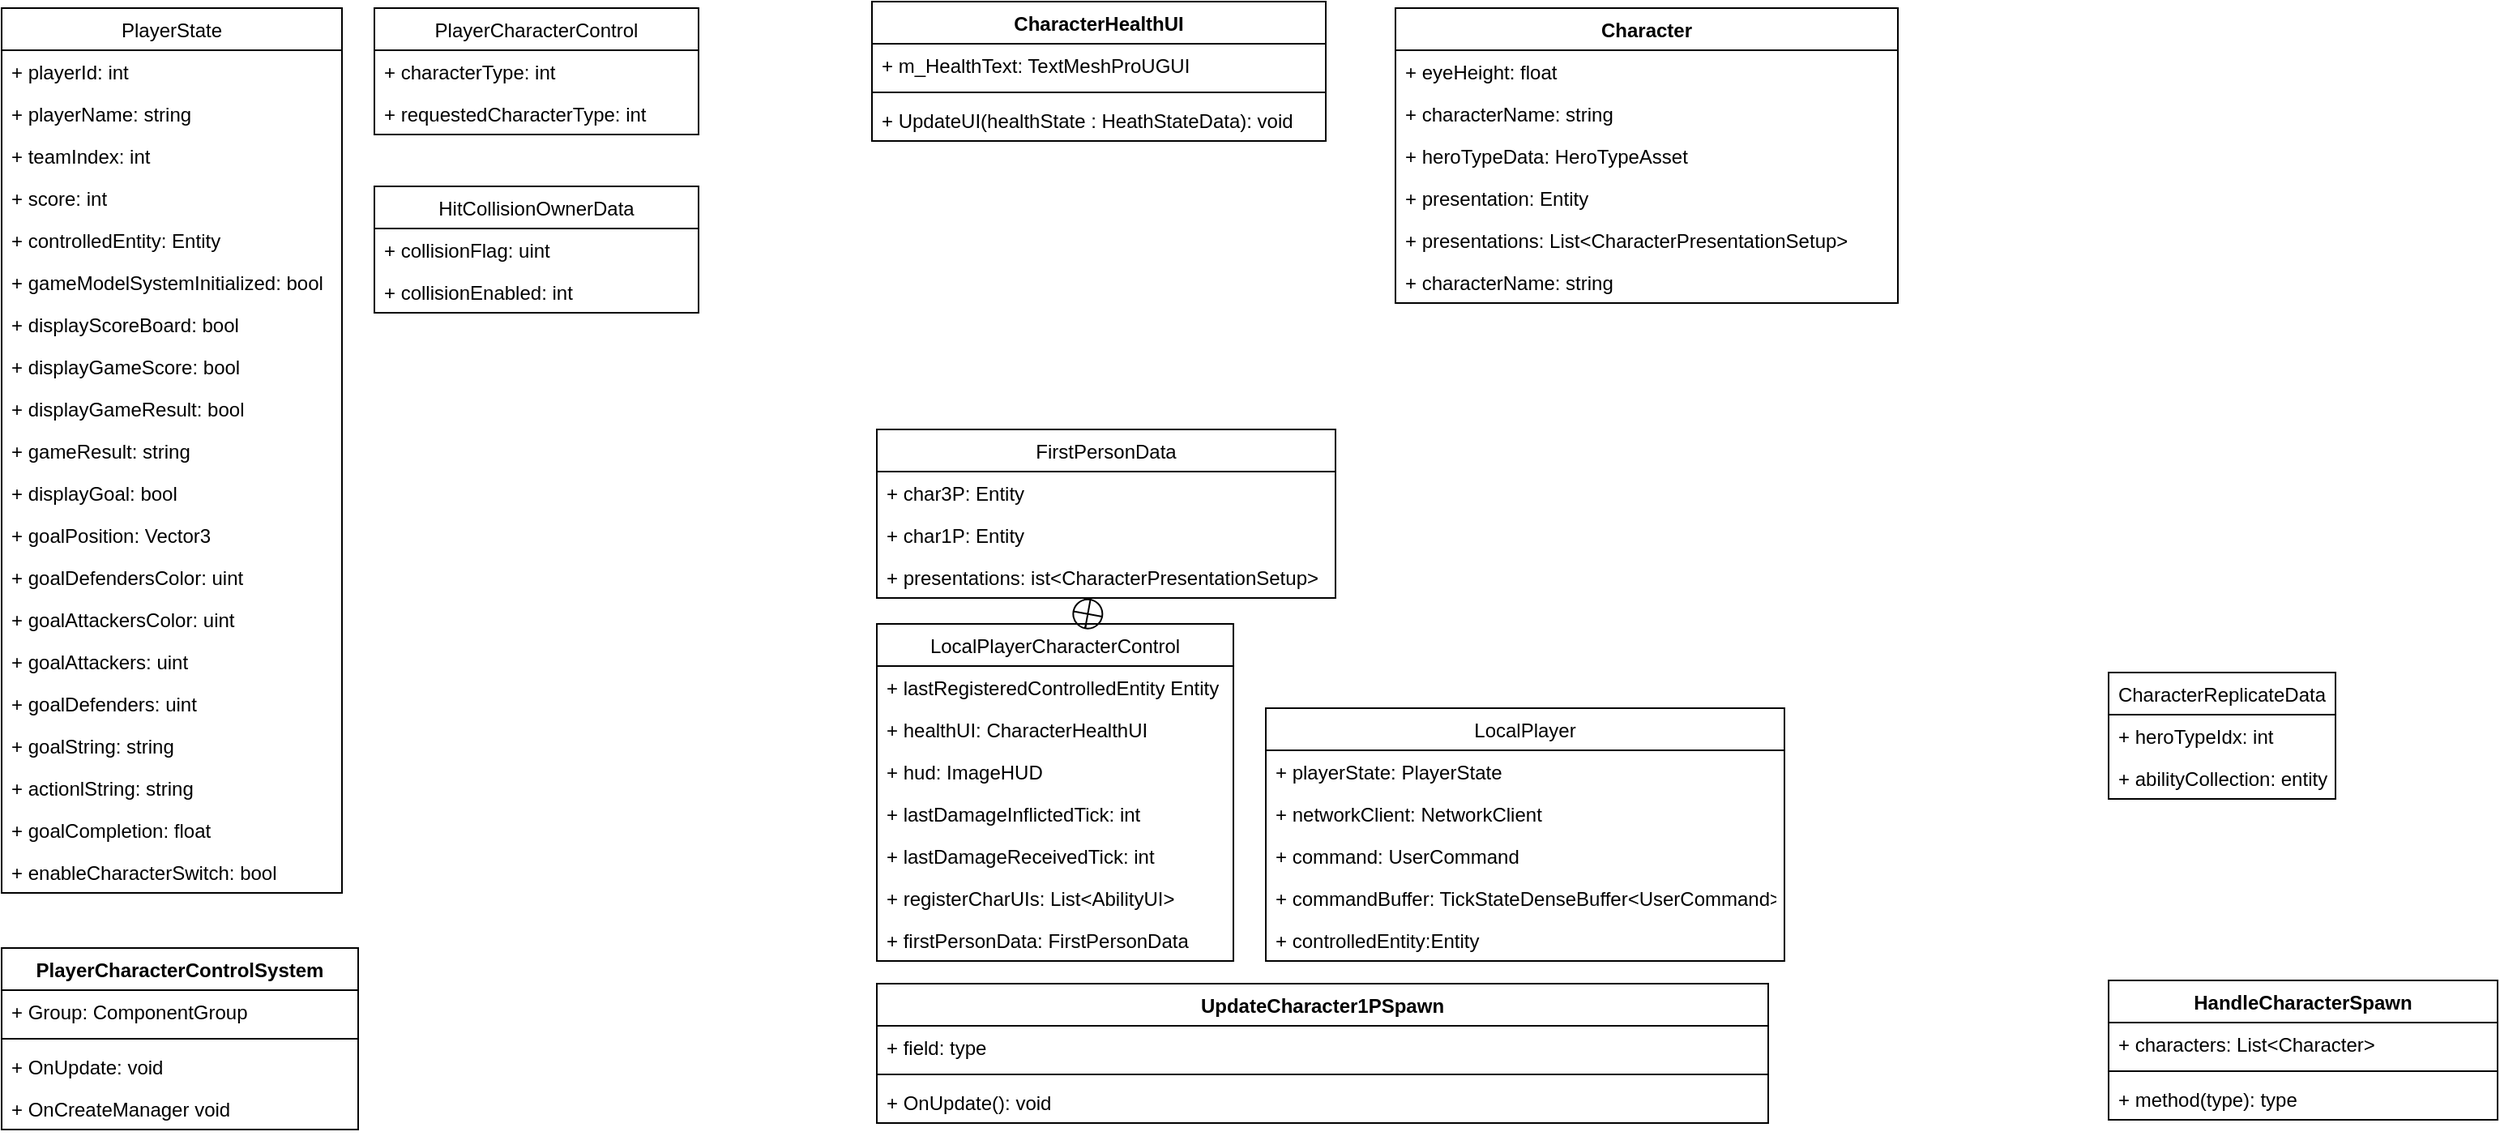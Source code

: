 <mxfile version="14.9.0" type="github">
  <diagram id="ZgwZ0shpW7y96EK6JcSE" name="Page-1">
    <mxGraphModel dx="1298" dy="1957" grid="1" gridSize="10" guides="1" tooltips="1" connect="1" arrows="1" fold="1" page="1" pageScale="1" pageWidth="827" pageHeight="1169" math="0" shadow="0">
      <root>
        <mxCell id="0" />
        <mxCell id="1" parent="0" />
        <mxCell id="YwsoUjTJJ9EDIz098vbR-1" value="PlayerCharacterControlSystem&#xa;" style="swimlane;fontStyle=1;align=center;verticalAlign=top;childLayout=stackLayout;horizontal=1;startSize=26;horizontalStack=0;resizeParent=1;resizeParentMax=0;resizeLast=0;collapsible=1;marginBottom=0;" parent="1" vertex="1">
          <mxGeometry x="10" y="520" width="220" height="112" as="geometry" />
        </mxCell>
        <mxCell id="YwsoUjTJJ9EDIz098vbR-2" value="+ Group: ComponentGroup" style="text;strokeColor=none;fillColor=none;align=left;verticalAlign=top;spacingLeft=4;spacingRight=4;overflow=hidden;rotatable=0;points=[[0,0.5],[1,0.5]];portConstraint=eastwest;" parent="YwsoUjTJJ9EDIz098vbR-1" vertex="1">
          <mxGeometry y="26" width="220" height="26" as="geometry" />
        </mxCell>
        <mxCell id="YwsoUjTJJ9EDIz098vbR-3" value="" style="line;strokeWidth=1;fillColor=none;align=left;verticalAlign=middle;spacingTop=-1;spacingLeft=3;spacingRight=3;rotatable=0;labelPosition=right;points=[];portConstraint=eastwest;" parent="YwsoUjTJJ9EDIz098vbR-1" vertex="1">
          <mxGeometry y="52" width="220" height="8" as="geometry" />
        </mxCell>
        <mxCell id="YwsoUjTJJ9EDIz098vbR-4" value="+ OnUpdate: void" style="text;strokeColor=none;fillColor=none;align=left;verticalAlign=top;spacingLeft=4;spacingRight=4;overflow=hidden;rotatable=0;points=[[0,0.5],[1,0.5]];portConstraint=eastwest;" parent="YwsoUjTJJ9EDIz098vbR-1" vertex="1">
          <mxGeometry y="60" width="220" height="26" as="geometry" />
        </mxCell>
        <mxCell id="xQAPyX6cDgKDkf4q8Rif-4" value="+ OnCreateManager void" style="text;strokeColor=none;fillColor=none;align=left;verticalAlign=top;spacingLeft=4;spacingRight=4;overflow=hidden;rotatable=0;points=[[0,0.5],[1,0.5]];portConstraint=eastwest;" parent="YwsoUjTJJ9EDIz098vbR-1" vertex="1">
          <mxGeometry y="86" width="220" height="26" as="geometry" />
        </mxCell>
        <mxCell id="YwsoUjTJJ9EDIz098vbR-5" value="PlayerCharacterControl" style="swimlane;fontStyle=0;childLayout=stackLayout;horizontal=1;startSize=26;fillColor=none;horizontalStack=0;resizeParent=1;resizeParentMax=0;resizeLast=0;collapsible=1;marginBottom=0;" parent="1" vertex="1">
          <mxGeometry x="240" y="-60" width="200" height="78" as="geometry" />
        </mxCell>
        <mxCell id="YwsoUjTJJ9EDIz098vbR-6" value="+ characterType: int" style="text;strokeColor=none;fillColor=none;align=left;verticalAlign=top;spacingLeft=4;spacingRight=4;overflow=hidden;rotatable=0;points=[[0,0.5],[1,0.5]];portConstraint=eastwest;" parent="YwsoUjTJJ9EDIz098vbR-5" vertex="1">
          <mxGeometry y="26" width="200" height="26" as="geometry" />
        </mxCell>
        <mxCell id="YwsoUjTJJ9EDIz098vbR-7" value="+ requestedCharacterType: int" style="text;strokeColor=none;fillColor=none;align=left;verticalAlign=top;spacingLeft=4;spacingRight=4;overflow=hidden;rotatable=0;points=[[0,0.5],[1,0.5]];portConstraint=eastwest;" parent="YwsoUjTJJ9EDIz098vbR-5" vertex="1">
          <mxGeometry y="52" width="200" height="26" as="geometry" />
        </mxCell>
        <mxCell id="YwsoUjTJJ9EDIz098vbR-9" value="PlayerState" style="swimlane;fontStyle=0;childLayout=stackLayout;horizontal=1;startSize=26;fillColor=none;horizontalStack=0;resizeParent=1;resizeParentMax=0;resizeLast=0;collapsible=1;marginBottom=0;" parent="1" vertex="1">
          <mxGeometry x="10" y="-60" width="210" height="546" as="geometry">
            <mxRectangle x="-10" y="190" width="90" height="26" as="alternateBounds" />
          </mxGeometry>
        </mxCell>
        <mxCell id="YwsoUjTJJ9EDIz098vbR-10" value="+ playerId: int" style="text;strokeColor=none;fillColor=none;align=left;verticalAlign=top;spacingLeft=4;spacingRight=4;overflow=hidden;rotatable=0;points=[[0,0.5],[1,0.5]];portConstraint=eastwest;" parent="YwsoUjTJJ9EDIz098vbR-9" vertex="1">
          <mxGeometry y="26" width="210" height="26" as="geometry" />
        </mxCell>
        <mxCell id="YwsoUjTJJ9EDIz098vbR-11" value="+ playerName: string" style="text;strokeColor=none;fillColor=none;align=left;verticalAlign=top;spacingLeft=4;spacingRight=4;overflow=hidden;rotatable=0;points=[[0,0.5],[1,0.5]];portConstraint=eastwest;" parent="YwsoUjTJJ9EDIz098vbR-9" vertex="1">
          <mxGeometry y="52" width="210" height="26" as="geometry" />
        </mxCell>
        <mxCell id="YwsoUjTJJ9EDIz098vbR-12" value="+ teamIndex: int" style="text;strokeColor=none;fillColor=none;align=left;verticalAlign=top;spacingLeft=4;spacingRight=4;overflow=hidden;rotatable=0;points=[[0,0.5],[1,0.5]];portConstraint=eastwest;" parent="YwsoUjTJJ9EDIz098vbR-9" vertex="1">
          <mxGeometry y="78" width="210" height="26" as="geometry" />
        </mxCell>
        <mxCell id="YwsoUjTJJ9EDIz098vbR-13" value="+ score: int" style="text;strokeColor=none;fillColor=none;align=left;verticalAlign=top;spacingLeft=4;spacingRight=4;overflow=hidden;rotatable=0;points=[[0,0.5],[1,0.5]];portConstraint=eastwest;" parent="YwsoUjTJJ9EDIz098vbR-9" vertex="1">
          <mxGeometry y="104" width="210" height="26" as="geometry" />
        </mxCell>
        <mxCell id="YwsoUjTJJ9EDIz098vbR-14" value="+ controlledEntity: Entity" style="text;strokeColor=none;fillColor=none;align=left;verticalAlign=top;spacingLeft=4;spacingRight=4;overflow=hidden;rotatable=0;points=[[0,0.5],[1,0.5]];portConstraint=eastwest;" parent="YwsoUjTJJ9EDIz098vbR-9" vertex="1">
          <mxGeometry y="130" width="210" height="26" as="geometry" />
        </mxCell>
        <mxCell id="YwsoUjTJJ9EDIz098vbR-15" value="+ gameModelSystemInitialized: bool" style="text;strokeColor=none;fillColor=none;align=left;verticalAlign=top;spacingLeft=4;spacingRight=4;overflow=hidden;rotatable=0;points=[[0,0.5],[1,0.5]];portConstraint=eastwest;" parent="YwsoUjTJJ9EDIz098vbR-9" vertex="1">
          <mxGeometry y="156" width="210" height="26" as="geometry" />
        </mxCell>
        <mxCell id="YwsoUjTJJ9EDIz098vbR-16" value="+ displayScoreBoard: bool" style="text;strokeColor=none;fillColor=none;align=left;verticalAlign=top;spacingLeft=4;spacingRight=4;overflow=hidden;rotatable=0;points=[[0,0.5],[1,0.5]];portConstraint=eastwest;" parent="YwsoUjTJJ9EDIz098vbR-9" vertex="1">
          <mxGeometry y="182" width="210" height="26" as="geometry" />
        </mxCell>
        <mxCell id="YwsoUjTJJ9EDIz098vbR-25" value="+ displayGameScore: bool" style="text;strokeColor=none;fillColor=none;align=left;verticalAlign=top;spacingLeft=4;spacingRight=4;overflow=hidden;rotatable=0;points=[[0,0.5],[1,0.5]];portConstraint=eastwest;" parent="YwsoUjTJJ9EDIz098vbR-9" vertex="1">
          <mxGeometry y="208" width="210" height="26" as="geometry" />
        </mxCell>
        <mxCell id="YwsoUjTJJ9EDIz098vbR-26" value="+ displayGameResult: bool" style="text;strokeColor=none;fillColor=none;align=left;verticalAlign=top;spacingLeft=4;spacingRight=4;overflow=hidden;rotatable=0;points=[[0,0.5],[1,0.5]];portConstraint=eastwest;" parent="YwsoUjTJJ9EDIz098vbR-9" vertex="1">
          <mxGeometry y="234" width="210" height="26" as="geometry" />
        </mxCell>
        <mxCell id="YwsoUjTJJ9EDIz098vbR-27" value="+ gameResult: string" style="text;strokeColor=none;fillColor=none;align=left;verticalAlign=top;spacingLeft=4;spacingRight=4;overflow=hidden;rotatable=0;points=[[0,0.5],[1,0.5]];portConstraint=eastwest;" parent="YwsoUjTJJ9EDIz098vbR-9" vertex="1">
          <mxGeometry y="260" width="210" height="26" as="geometry" />
        </mxCell>
        <mxCell id="YwsoUjTJJ9EDIz098vbR-28" value="+ displayGoal: bool" style="text;strokeColor=none;fillColor=none;align=left;verticalAlign=top;spacingLeft=4;spacingRight=4;overflow=hidden;rotatable=0;points=[[0,0.5],[1,0.5]];portConstraint=eastwest;" parent="YwsoUjTJJ9EDIz098vbR-9" vertex="1">
          <mxGeometry y="286" width="210" height="26" as="geometry" />
        </mxCell>
        <mxCell id="YwsoUjTJJ9EDIz098vbR-29" value="+ goalPosition: Vector3" style="text;strokeColor=none;fillColor=none;align=left;verticalAlign=top;spacingLeft=4;spacingRight=4;overflow=hidden;rotatable=0;points=[[0,0.5],[1,0.5]];portConstraint=eastwest;" parent="YwsoUjTJJ9EDIz098vbR-9" vertex="1">
          <mxGeometry y="312" width="210" height="26" as="geometry" />
        </mxCell>
        <mxCell id="YwsoUjTJJ9EDIz098vbR-30" value="+ goalDefendersColor: uint" style="text;strokeColor=none;fillColor=none;align=left;verticalAlign=top;spacingLeft=4;spacingRight=4;overflow=hidden;rotatable=0;points=[[0,0.5],[1,0.5]];portConstraint=eastwest;" parent="YwsoUjTJJ9EDIz098vbR-9" vertex="1">
          <mxGeometry y="338" width="210" height="26" as="geometry" />
        </mxCell>
        <mxCell id="YwsoUjTJJ9EDIz098vbR-31" value="+ goalAttackersColor: uint" style="text;strokeColor=none;fillColor=none;align=left;verticalAlign=top;spacingLeft=4;spacingRight=4;overflow=hidden;rotatable=0;points=[[0,0.5],[1,0.5]];portConstraint=eastwest;" parent="YwsoUjTJJ9EDIz098vbR-9" vertex="1">
          <mxGeometry y="364" width="210" height="26" as="geometry" />
        </mxCell>
        <mxCell id="YwsoUjTJJ9EDIz098vbR-32" value="+ goalAttackers: uint" style="text;strokeColor=none;fillColor=none;align=left;verticalAlign=top;spacingLeft=4;spacingRight=4;overflow=hidden;rotatable=0;points=[[0,0.5],[1,0.5]];portConstraint=eastwest;" parent="YwsoUjTJJ9EDIz098vbR-9" vertex="1">
          <mxGeometry y="390" width="210" height="26" as="geometry" />
        </mxCell>
        <mxCell id="YwsoUjTJJ9EDIz098vbR-33" value="+ goalDefenders: uint" style="text;strokeColor=none;fillColor=none;align=left;verticalAlign=top;spacingLeft=4;spacingRight=4;overflow=hidden;rotatable=0;points=[[0,0.5],[1,0.5]];portConstraint=eastwest;" parent="YwsoUjTJJ9EDIz098vbR-9" vertex="1">
          <mxGeometry y="416" width="210" height="26" as="geometry" />
        </mxCell>
        <mxCell id="YwsoUjTJJ9EDIz098vbR-34" value="+ goalString: string" style="text;strokeColor=none;fillColor=none;align=left;verticalAlign=top;spacingLeft=4;spacingRight=4;overflow=hidden;rotatable=0;points=[[0,0.5],[1,0.5]];portConstraint=eastwest;" parent="YwsoUjTJJ9EDIz098vbR-9" vertex="1">
          <mxGeometry y="442" width="210" height="26" as="geometry" />
        </mxCell>
        <mxCell id="YwsoUjTJJ9EDIz098vbR-35" value="+ actionlString: string" style="text;strokeColor=none;fillColor=none;align=left;verticalAlign=top;spacingLeft=4;spacingRight=4;overflow=hidden;rotatable=0;points=[[0,0.5],[1,0.5]];portConstraint=eastwest;" parent="YwsoUjTJJ9EDIz098vbR-9" vertex="1">
          <mxGeometry y="468" width="210" height="26" as="geometry" />
        </mxCell>
        <mxCell id="YwsoUjTJJ9EDIz098vbR-36" value="+ goalCompletion: float" style="text;strokeColor=none;fillColor=none;align=left;verticalAlign=top;spacingLeft=4;spacingRight=4;overflow=hidden;rotatable=0;points=[[0,0.5],[1,0.5]];portConstraint=eastwest;" parent="YwsoUjTJJ9EDIz098vbR-9" vertex="1">
          <mxGeometry y="494" width="210" height="26" as="geometry" />
        </mxCell>
        <mxCell id="YwsoUjTJJ9EDIz098vbR-37" value="+ enableCharacterSwitch: bool" style="text;strokeColor=none;fillColor=none;align=left;verticalAlign=top;spacingLeft=4;spacingRight=4;overflow=hidden;rotatable=0;points=[[0,0.5],[1,0.5]];portConstraint=eastwest;" parent="YwsoUjTJJ9EDIz098vbR-9" vertex="1">
          <mxGeometry y="520" width="210" height="26" as="geometry" />
        </mxCell>
        <mxCell id="xQAPyX6cDgKDkf4q8Rif-1" value="HitCollisionOwnerData" style="swimlane;fontStyle=0;childLayout=stackLayout;horizontal=1;startSize=26;fillColor=none;horizontalStack=0;resizeParent=1;resizeParentMax=0;resizeLast=0;collapsible=1;marginBottom=0;" parent="1" vertex="1">
          <mxGeometry x="240" y="50" width="200" height="78" as="geometry" />
        </mxCell>
        <mxCell id="xQAPyX6cDgKDkf4q8Rif-2" value="+ collisionFlag: uint" style="text;strokeColor=none;fillColor=none;align=left;verticalAlign=top;spacingLeft=4;spacingRight=4;overflow=hidden;rotatable=0;points=[[0,0.5],[1,0.5]];portConstraint=eastwest;" parent="xQAPyX6cDgKDkf4q8Rif-1" vertex="1">
          <mxGeometry y="26" width="200" height="26" as="geometry" />
        </mxCell>
        <mxCell id="xQAPyX6cDgKDkf4q8Rif-3" value="+ collisionEnabled: int" style="text;strokeColor=none;fillColor=none;align=left;verticalAlign=top;spacingLeft=4;spacingRight=4;overflow=hidden;rotatable=0;points=[[0,0.5],[1,0.5]];portConstraint=eastwest;" parent="xQAPyX6cDgKDkf4q8Rif-1" vertex="1">
          <mxGeometry y="52" width="200" height="26" as="geometry" />
        </mxCell>
        <mxCell id="EnSLmsnrf0qdKdnjyVf9-1" value="UpdateCharacter1PSpawn" style="swimlane;fontStyle=1;align=center;verticalAlign=top;childLayout=stackLayout;horizontal=1;startSize=26;horizontalStack=0;resizeParent=1;resizeParentMax=0;resizeLast=0;collapsible=1;marginBottom=0;" parent="1" vertex="1">
          <mxGeometry x="550" y="542" width="550" height="86" as="geometry" />
        </mxCell>
        <mxCell id="EnSLmsnrf0qdKdnjyVf9-2" value="+ field: type" style="text;strokeColor=none;fillColor=none;align=left;verticalAlign=top;spacingLeft=4;spacingRight=4;overflow=hidden;rotatable=0;points=[[0,0.5],[1,0.5]];portConstraint=eastwest;" parent="EnSLmsnrf0qdKdnjyVf9-1" vertex="1">
          <mxGeometry y="26" width="550" height="26" as="geometry" />
        </mxCell>
        <mxCell id="EnSLmsnrf0qdKdnjyVf9-3" value="" style="line;strokeWidth=1;fillColor=none;align=left;verticalAlign=middle;spacingTop=-1;spacingLeft=3;spacingRight=3;rotatable=0;labelPosition=right;points=[];portConstraint=eastwest;" parent="EnSLmsnrf0qdKdnjyVf9-1" vertex="1">
          <mxGeometry y="52" width="550" height="8" as="geometry" />
        </mxCell>
        <mxCell id="EnSLmsnrf0qdKdnjyVf9-4" value="+ OnUpdate(): void" style="text;strokeColor=none;fillColor=none;align=left;verticalAlign=top;spacingLeft=4;spacingRight=4;overflow=hidden;rotatable=0;points=[[0,0.5],[1,0.5]];portConstraint=eastwest;" parent="EnSLmsnrf0qdKdnjyVf9-1" vertex="1">
          <mxGeometry y="60" width="550" height="26" as="geometry" />
        </mxCell>
        <mxCell id="EnSLmsnrf0qdKdnjyVf9-5" value="LocalPlayerCharacterControl" style="swimlane;fontStyle=0;childLayout=stackLayout;horizontal=1;startSize=26;fillColor=none;horizontalStack=0;resizeParent=1;resizeParentMax=0;resizeLast=0;collapsible=1;marginBottom=0;" parent="1" vertex="1">
          <mxGeometry x="550" y="320" width="220" height="208" as="geometry" />
        </mxCell>
        <mxCell id="EnSLmsnrf0qdKdnjyVf9-6" value="+ lastRegisteredControlledEntity Entity" style="text;strokeColor=none;fillColor=none;align=left;verticalAlign=top;spacingLeft=4;spacingRight=4;overflow=hidden;rotatable=0;points=[[0,0.5],[1,0.5]];portConstraint=eastwest;" parent="EnSLmsnrf0qdKdnjyVf9-5" vertex="1">
          <mxGeometry y="26" width="220" height="26" as="geometry" />
        </mxCell>
        <mxCell id="EnSLmsnrf0qdKdnjyVf9-7" value="+ healthUI: CharacterHealthUI" style="text;strokeColor=none;fillColor=none;align=left;verticalAlign=top;spacingLeft=4;spacingRight=4;overflow=hidden;rotatable=0;points=[[0,0.5],[1,0.5]];portConstraint=eastwest;" parent="EnSLmsnrf0qdKdnjyVf9-5" vertex="1">
          <mxGeometry y="52" width="220" height="26" as="geometry" />
        </mxCell>
        <mxCell id="EnSLmsnrf0qdKdnjyVf9-8" value="+ hud: ImageHUD" style="text;strokeColor=none;fillColor=none;align=left;verticalAlign=top;spacingLeft=4;spacingRight=4;overflow=hidden;rotatable=0;points=[[0,0.5],[1,0.5]];portConstraint=eastwest;" parent="EnSLmsnrf0qdKdnjyVf9-5" vertex="1">
          <mxGeometry y="78" width="220" height="26" as="geometry" />
        </mxCell>
        <mxCell id="EnSLmsnrf0qdKdnjyVf9-9" value="+ lastDamageInflictedTick: int" style="text;strokeColor=none;fillColor=none;align=left;verticalAlign=top;spacingLeft=4;spacingRight=4;overflow=hidden;rotatable=0;points=[[0,0.5],[1,0.5]];portConstraint=eastwest;" parent="EnSLmsnrf0qdKdnjyVf9-5" vertex="1">
          <mxGeometry y="104" width="220" height="26" as="geometry" />
        </mxCell>
        <mxCell id="udVq7MIfCVP84r-vdqy7-1" value="+ lastDamageReceivedTick: int" style="text;strokeColor=none;fillColor=none;align=left;verticalAlign=top;spacingLeft=4;spacingRight=4;overflow=hidden;rotatable=0;points=[[0,0.5],[1,0.5]];portConstraint=eastwest;" vertex="1" parent="EnSLmsnrf0qdKdnjyVf9-5">
          <mxGeometry y="130" width="220" height="26" as="geometry" />
        </mxCell>
        <mxCell id="udVq7MIfCVP84r-vdqy7-2" value="+ registerCharUIs: List&lt;AbilityUI&gt;" style="text;strokeColor=none;fillColor=none;align=left;verticalAlign=top;spacingLeft=4;spacingRight=4;overflow=hidden;rotatable=0;points=[[0,0.5],[1,0.5]];portConstraint=eastwest;" vertex="1" parent="EnSLmsnrf0qdKdnjyVf9-5">
          <mxGeometry y="156" width="220" height="26" as="geometry" />
        </mxCell>
        <mxCell id="udVq7MIfCVP84r-vdqy7-8" value="+ firstPersonData: FirstPersonData" style="text;strokeColor=none;fillColor=none;align=left;verticalAlign=top;spacingLeft=4;spacingRight=4;overflow=hidden;rotatable=0;points=[[0,0.5],[1,0.5]];portConstraint=eastwest;" vertex="1" parent="EnSLmsnrf0qdKdnjyVf9-5">
          <mxGeometry y="182" width="220" height="26" as="geometry" />
        </mxCell>
        <mxCell id="udVq7MIfCVP84r-vdqy7-3" value="FirstPersonData" style="swimlane;fontStyle=0;childLayout=stackLayout;horizontal=1;startSize=26;fillColor=none;horizontalStack=0;resizeParent=1;resizeParentMax=0;resizeLast=0;collapsible=1;marginBottom=0;" vertex="1" parent="1">
          <mxGeometry x="550" y="200" width="283" height="104" as="geometry" />
        </mxCell>
        <mxCell id="udVq7MIfCVP84r-vdqy7-4" value="+ char3P: Entity" style="text;strokeColor=none;fillColor=none;align=left;verticalAlign=top;spacingLeft=4;spacingRight=4;overflow=hidden;rotatable=0;points=[[0,0.5],[1,0.5]];portConstraint=eastwest;" vertex="1" parent="udVq7MIfCVP84r-vdqy7-3">
          <mxGeometry y="26" width="283" height="26" as="geometry" />
        </mxCell>
        <mxCell id="udVq7MIfCVP84r-vdqy7-5" value="+ char1P: Entity" style="text;strokeColor=none;fillColor=none;align=left;verticalAlign=top;spacingLeft=4;spacingRight=4;overflow=hidden;rotatable=0;points=[[0,0.5],[1,0.5]];portConstraint=eastwest;" vertex="1" parent="udVq7MIfCVP84r-vdqy7-3">
          <mxGeometry y="52" width="283" height="26" as="geometry" />
        </mxCell>
        <mxCell id="udVq7MIfCVP84r-vdqy7-6" value="+ presentations: ist&lt;CharacterPresentationSetup&gt;" style="text;strokeColor=none;fillColor=none;align=left;verticalAlign=top;spacingLeft=4;spacingRight=4;overflow=hidden;rotatable=0;points=[[0,0.5],[1,0.5]];portConstraint=eastwest;" vertex="1" parent="udVq7MIfCVP84r-vdqy7-3">
          <mxGeometry y="78" width="283" height="26" as="geometry" />
        </mxCell>
        <mxCell id="udVq7MIfCVP84r-vdqy7-7" value="" style="endArrow=circlePlus;startArrow=none;endFill=0;startFill=0;endSize=8;html=1;labelBackgroundColor=none;" edge="1" parent="1" source="EnSLmsnrf0qdKdnjyVf9-5" target="udVq7MIfCVP84r-vdqy7-3">
          <mxGeometry width="160" relative="1" as="geometry">
            <mxPoint x="330" y="400" as="sourcePoint" />
            <mxPoint x="490" y="400" as="targetPoint" />
          </mxGeometry>
        </mxCell>
        <mxCell id="udVq7MIfCVP84r-vdqy7-9" value="CharacterHealthUI" style="swimlane;fontStyle=1;align=center;verticalAlign=top;childLayout=stackLayout;horizontal=1;startSize=26;horizontalStack=0;resizeParent=1;resizeParentMax=0;resizeLast=0;collapsible=1;marginBottom=0;" vertex="1" parent="1">
          <mxGeometry x="547" y="-64" width="280" height="86" as="geometry" />
        </mxCell>
        <mxCell id="udVq7MIfCVP84r-vdqy7-10" value="+ m_HealthText: TextMeshProUGUI" style="text;strokeColor=none;fillColor=none;align=left;verticalAlign=top;spacingLeft=4;spacingRight=4;overflow=hidden;rotatable=0;points=[[0,0.5],[1,0.5]];portConstraint=eastwest;" vertex="1" parent="udVq7MIfCVP84r-vdqy7-9">
          <mxGeometry y="26" width="280" height="26" as="geometry" />
        </mxCell>
        <mxCell id="udVq7MIfCVP84r-vdqy7-11" value="" style="line;strokeWidth=1;fillColor=none;align=left;verticalAlign=middle;spacingTop=-1;spacingLeft=3;spacingRight=3;rotatable=0;labelPosition=right;points=[];portConstraint=eastwest;" vertex="1" parent="udVq7MIfCVP84r-vdqy7-9">
          <mxGeometry y="52" width="280" height="8" as="geometry" />
        </mxCell>
        <mxCell id="udVq7MIfCVP84r-vdqy7-12" value="+ UpdateUI(healthState : HeathStateData): void" style="text;strokeColor=none;fillColor=none;align=left;verticalAlign=top;spacingLeft=4;spacingRight=4;overflow=hidden;rotatable=0;points=[[0,0.5],[1,0.5]];portConstraint=eastwest;" vertex="1" parent="udVq7MIfCVP84r-vdqy7-9">
          <mxGeometry y="60" width="280" height="26" as="geometry" />
        </mxCell>
        <mxCell id="udVq7MIfCVP84r-vdqy7-13" value="LocalPlayer" style="swimlane;fontStyle=0;childLayout=stackLayout;horizontal=1;startSize=26;fillColor=none;horizontalStack=0;resizeParent=1;resizeParentMax=0;resizeLast=0;collapsible=1;marginBottom=0;" vertex="1" parent="1">
          <mxGeometry x="790" y="372" width="320" height="156" as="geometry" />
        </mxCell>
        <mxCell id="udVq7MIfCVP84r-vdqy7-14" value="+ playerState: PlayerState" style="text;strokeColor=none;fillColor=none;align=left;verticalAlign=top;spacingLeft=4;spacingRight=4;overflow=hidden;rotatable=0;points=[[0,0.5],[1,0.5]];portConstraint=eastwest;" vertex="1" parent="udVq7MIfCVP84r-vdqy7-13">
          <mxGeometry y="26" width="320" height="26" as="geometry" />
        </mxCell>
        <mxCell id="udVq7MIfCVP84r-vdqy7-15" value="+ networkClient: NetworkClient" style="text;strokeColor=none;fillColor=none;align=left;verticalAlign=top;spacingLeft=4;spacingRight=4;overflow=hidden;rotatable=0;points=[[0,0.5],[1,0.5]];portConstraint=eastwest;" vertex="1" parent="udVq7MIfCVP84r-vdqy7-13">
          <mxGeometry y="52" width="320" height="26" as="geometry" />
        </mxCell>
        <mxCell id="udVq7MIfCVP84r-vdqy7-16" value="+ command: UserCommand" style="text;strokeColor=none;fillColor=none;align=left;verticalAlign=top;spacingLeft=4;spacingRight=4;overflow=hidden;rotatable=0;points=[[0,0.5],[1,0.5]];portConstraint=eastwest;" vertex="1" parent="udVq7MIfCVP84r-vdqy7-13">
          <mxGeometry y="78" width="320" height="26" as="geometry" />
        </mxCell>
        <mxCell id="udVq7MIfCVP84r-vdqy7-17" value="+ commandBuffer: TickStateDenseBuffer&lt;UserCommand&gt;" style="text;strokeColor=none;fillColor=none;align=left;verticalAlign=top;spacingLeft=4;spacingRight=4;overflow=hidden;rotatable=0;points=[[0,0.5],[1,0.5]];portConstraint=eastwest;" vertex="1" parent="udVq7MIfCVP84r-vdqy7-13">
          <mxGeometry y="104" width="320" height="26" as="geometry" />
        </mxCell>
        <mxCell id="udVq7MIfCVP84r-vdqy7-18" value="+ controlledEntity:Entity" style="text;strokeColor=none;fillColor=none;align=left;verticalAlign=top;spacingLeft=4;spacingRight=4;overflow=hidden;rotatable=0;points=[[0,0.5],[1,0.5]];portConstraint=eastwest;" vertex="1" parent="udVq7MIfCVP84r-vdqy7-13">
          <mxGeometry y="130" width="320" height="26" as="geometry" />
        </mxCell>
        <mxCell id="udVq7MIfCVP84r-vdqy7-19" value="Character" style="swimlane;fontStyle=1;align=center;verticalAlign=top;childLayout=stackLayout;horizontal=1;startSize=26;horizontalStack=0;resizeParent=1;resizeParentMax=0;resizeLast=0;collapsible=1;marginBottom=0;" vertex="1" parent="1">
          <mxGeometry x="870" y="-60" width="310" height="182" as="geometry" />
        </mxCell>
        <mxCell id="udVq7MIfCVP84r-vdqy7-20" value="+ eyeHeight: float" style="text;strokeColor=none;fillColor=none;align=left;verticalAlign=top;spacingLeft=4;spacingRight=4;overflow=hidden;rotatable=0;points=[[0,0.5],[1,0.5]];portConstraint=eastwest;" vertex="1" parent="udVq7MIfCVP84r-vdqy7-19">
          <mxGeometry y="26" width="310" height="26" as="geometry" />
        </mxCell>
        <mxCell id="udVq7MIfCVP84r-vdqy7-27" value="+ characterName: string" style="text;strokeColor=none;fillColor=none;align=left;verticalAlign=top;spacingLeft=4;spacingRight=4;overflow=hidden;rotatable=0;points=[[0,0.5],[1,0.5]];portConstraint=eastwest;" vertex="1" parent="udVq7MIfCVP84r-vdqy7-19">
          <mxGeometry y="52" width="310" height="26" as="geometry" />
        </mxCell>
        <mxCell id="udVq7MIfCVP84r-vdqy7-22" value="+ heroTypeData: HeroTypeAsset" style="text;strokeColor=none;fillColor=none;align=left;verticalAlign=top;spacingLeft=4;spacingRight=4;overflow=hidden;rotatable=0;points=[[0,0.5],[1,0.5]];portConstraint=eastwest;" vertex="1" parent="udVq7MIfCVP84r-vdqy7-19">
          <mxGeometry y="78" width="310" height="26" as="geometry" />
        </mxCell>
        <mxCell id="udVq7MIfCVP84r-vdqy7-28" value="+ presentation: Entity" style="text;strokeColor=none;fillColor=none;align=left;verticalAlign=top;spacingLeft=4;spacingRight=4;overflow=hidden;rotatable=0;points=[[0,0.5],[1,0.5]];portConstraint=eastwest;" vertex="1" parent="udVq7MIfCVP84r-vdqy7-19">
          <mxGeometry y="104" width="310" height="26" as="geometry" />
        </mxCell>
        <mxCell id="udVq7MIfCVP84r-vdqy7-29" value="+ presentations: List&lt;CharacterPresentationSetup&gt;" style="text;strokeColor=none;fillColor=none;align=left;verticalAlign=top;spacingLeft=4;spacingRight=4;overflow=hidden;rotatable=0;points=[[0,0.5],[1,0.5]];portConstraint=eastwest;" vertex="1" parent="udVq7MIfCVP84r-vdqy7-19">
          <mxGeometry y="130" width="310" height="26" as="geometry" />
        </mxCell>
        <mxCell id="udVq7MIfCVP84r-vdqy7-30" value="+ characterName: string" style="text;strokeColor=none;fillColor=none;align=left;verticalAlign=top;spacingLeft=4;spacingRight=4;overflow=hidden;rotatable=0;points=[[0,0.5],[1,0.5]];portConstraint=eastwest;" vertex="1" parent="udVq7MIfCVP84r-vdqy7-19">
          <mxGeometry y="156" width="310" height="26" as="geometry" />
        </mxCell>
        <mxCell id="udVq7MIfCVP84r-vdqy7-31" value="HandleCharacterSpawn" style="swimlane;fontStyle=1;align=center;verticalAlign=top;childLayout=stackLayout;horizontal=1;startSize=26;horizontalStack=0;resizeParent=1;resizeParentMax=0;resizeLast=0;collapsible=1;marginBottom=0;" vertex="1" parent="1">
          <mxGeometry x="1310" y="540" width="240" height="86" as="geometry" />
        </mxCell>
        <mxCell id="udVq7MIfCVP84r-vdqy7-32" value="+ characters: List&lt;Character&gt;" style="text;strokeColor=none;fillColor=none;align=left;verticalAlign=top;spacingLeft=4;spacingRight=4;overflow=hidden;rotatable=0;points=[[0,0.5],[1,0.5]];portConstraint=eastwest;" vertex="1" parent="udVq7MIfCVP84r-vdqy7-31">
          <mxGeometry y="26" width="240" height="26" as="geometry" />
        </mxCell>
        <mxCell id="udVq7MIfCVP84r-vdqy7-33" value="" style="line;strokeWidth=1;fillColor=none;align=left;verticalAlign=middle;spacingTop=-1;spacingLeft=3;spacingRight=3;rotatable=0;labelPosition=right;points=[];portConstraint=eastwest;" vertex="1" parent="udVq7MIfCVP84r-vdqy7-31">
          <mxGeometry y="52" width="240" height="8" as="geometry" />
        </mxCell>
        <mxCell id="udVq7MIfCVP84r-vdqy7-34" value="+ method(type): type" style="text;strokeColor=none;fillColor=none;align=left;verticalAlign=top;spacingLeft=4;spacingRight=4;overflow=hidden;rotatable=0;points=[[0,0.5],[1,0.5]];portConstraint=eastwest;" vertex="1" parent="udVq7MIfCVP84r-vdqy7-31">
          <mxGeometry y="60" width="240" height="26" as="geometry" />
        </mxCell>
        <mxCell id="udVq7MIfCVP84r-vdqy7-35" value="CharacterReplicateData" style="swimlane;fontStyle=0;childLayout=stackLayout;horizontal=1;startSize=26;fillColor=none;horizontalStack=0;resizeParent=1;resizeParentMax=0;resizeLast=0;collapsible=1;marginBottom=0;" vertex="1" parent="1">
          <mxGeometry x="1310" y="350" width="140" height="78" as="geometry" />
        </mxCell>
        <mxCell id="udVq7MIfCVP84r-vdqy7-36" value="+ heroTypeIdx: int" style="text;strokeColor=none;fillColor=none;align=left;verticalAlign=top;spacingLeft=4;spacingRight=4;overflow=hidden;rotatable=0;points=[[0,0.5],[1,0.5]];portConstraint=eastwest;" vertex="1" parent="udVq7MIfCVP84r-vdqy7-35">
          <mxGeometry y="26" width="140" height="26" as="geometry" />
        </mxCell>
        <mxCell id="udVq7MIfCVP84r-vdqy7-37" value="+ abilityCollection: entity" style="text;strokeColor=none;fillColor=none;align=left;verticalAlign=top;spacingLeft=4;spacingRight=4;overflow=hidden;rotatable=0;points=[[0,0.5],[1,0.5]];portConstraint=eastwest;" vertex="1" parent="udVq7MIfCVP84r-vdqy7-35">
          <mxGeometry y="52" width="140" height="26" as="geometry" />
        </mxCell>
      </root>
    </mxGraphModel>
  </diagram>
</mxfile>
